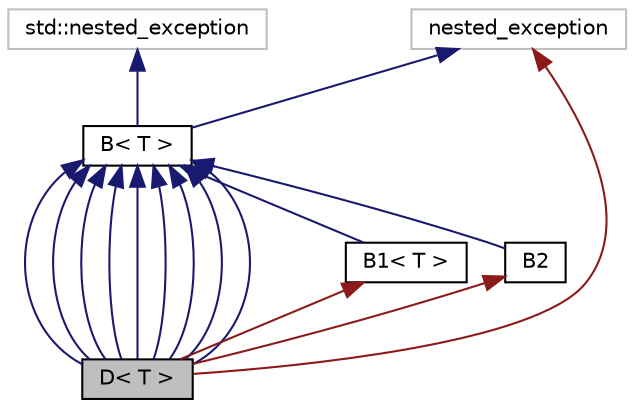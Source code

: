 digraph "D&lt; T &gt;"
{
  edge [fontname="Helvetica",fontsize="10",labelfontname="Helvetica",labelfontsize="10"];
  node [fontname="Helvetica",fontsize="10",shape=record];
  Node6 [label="D\< T \>",height=0.2,width=0.4,color="black", fillcolor="grey75", style="filled", fontcolor="black"];
  Node7 -> Node6 [dir="back",color="midnightblue",fontsize="10",style="solid"];
  Node7 [label="B\< T \>",height=0.2,width=0.4,color="black", fillcolor="white", style="filled",URL="$struct_b.html"];
  Node8 -> Node7 [dir="back",color="midnightblue",fontsize="10",style="solid"];
  Node8 [label="std::nested_exception",height=0.2,width=0.4,color="grey75", fillcolor="white", style="filled"];
  Node9 -> Node7 [dir="back",color="midnightblue",fontsize="10",style="solid"];
  Node9 [label="nested_exception",height=0.2,width=0.4,color="grey75", fillcolor="white", style="filled"];
  Node7 -> Node6 [dir="back",color="midnightblue",fontsize="10",style="solid"];
  Node7 -> Node6 [dir="back",color="midnightblue",fontsize="10",style="solid"];
  Node7 -> Node6 [dir="back",color="midnightblue",fontsize="10",style="solid"];
  Node7 -> Node6 [dir="back",color="midnightblue",fontsize="10",style="solid"];
  Node7 -> Node6 [dir="back",color="midnightblue",fontsize="10",style="solid"];
  Node7 -> Node6 [dir="back",color="midnightblue",fontsize="10",style="solid"];
  Node7 -> Node6 [dir="back",color="midnightblue",fontsize="10",style="solid"];
  Node7 -> Node6 [dir="back",color="midnightblue",fontsize="10",style="solid"];
  Node10 -> Node6 [dir="back",color="firebrick4",fontsize="10",style="solid"];
  Node10 [label="B1\< T \>",height=0.2,width=0.4,color="black", fillcolor="white", style="filled",URL="$struct_b1.html"];
  Node7 -> Node10 [dir="back",color="midnightblue",fontsize="10",style="solid"];
  Node11 -> Node6 [dir="back",color="firebrick4",fontsize="10",style="solid"];
  Node11 [label="B2",height=0.2,width=0.4,color="black", fillcolor="white", style="filled",URL="$struct_b2.html"];
  Node7 -> Node11 [dir="back",color="midnightblue",fontsize="10",style="solid"];
  Node9 -> Node6 [dir="back",color="firebrick4",fontsize="10",style="solid"];
}
